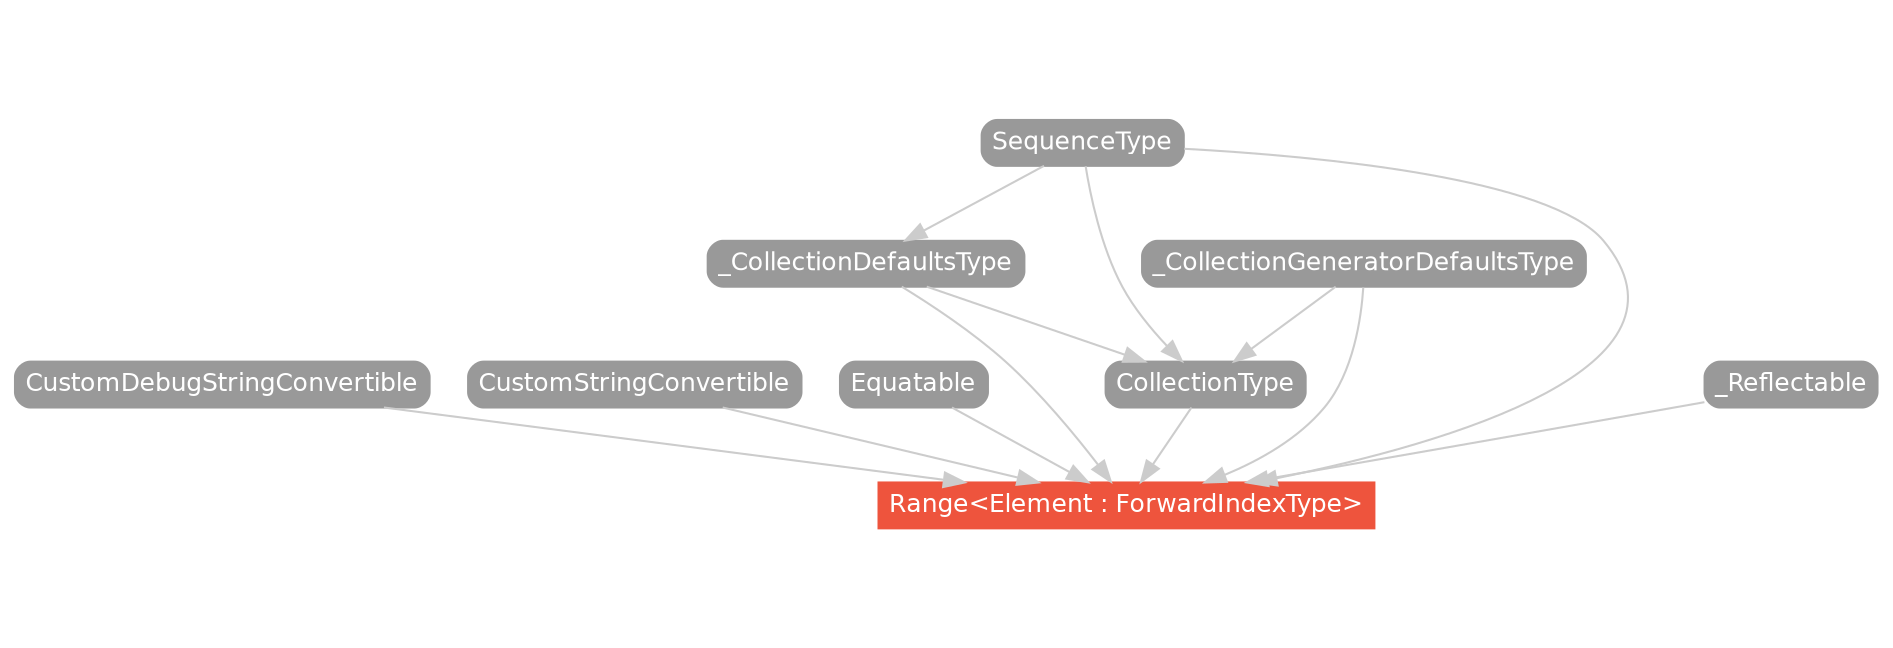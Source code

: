 strict digraph "Range<Element : ForwardIndexType> - Type Hierarchy - SwiftDoc.org" {
    pad="0.1,0.8"
    node [shape=box, style="filled,rounded", color="#999999", fillcolor="#999999", fontcolor=white, fontname=Helvetica, fontnames="Helvetica,sansserif", fontsize=12, margin="0.07,0.05", height="0.3"]
    edge [color="#cccccc"]
    "CollectionType" [URL="/protocol/CollectionType/"]
    "CustomDebugStringConvertible" [URL="/protocol/CustomDebugStringConvertible/"]
    "CustomStringConvertible" [URL="/protocol/CustomStringConvertible/"]
    "Equatable" [URL="/protocol/Equatable/"]
    "Range<Element : ForwardIndexType>" [URL="/type/Range/", style="filled", fillcolor="#ee543d", color="#ee543d"]
    "SequenceType" [URL="/protocol/SequenceType/"]
    "_CollectionDefaultsType" [URL="/protocol/_CollectionDefaultsType/"]
    "_CollectionGeneratorDefaultsType" [URL="/protocol/_CollectionGeneratorDefaultsType/"]
    "_Reflectable" [URL="/protocol/_Reflectable/"]    "Equatable" -> "Range<Element : ForwardIndexType>"
    "CollectionType" -> "Range<Element : ForwardIndexType>"
    "SequenceType" -> "Range<Element : ForwardIndexType>"
    "_CollectionDefaultsType" -> "Range<Element : ForwardIndexType>"
    "_CollectionGeneratorDefaultsType" -> "Range<Element : ForwardIndexType>"
    "CustomStringConvertible" -> "Range<Element : ForwardIndexType>"
    "CustomDebugStringConvertible" -> "Range<Element : ForwardIndexType>"
    "_Reflectable" -> "Range<Element : ForwardIndexType>"
    "SequenceType" -> "CollectionType"
    "_CollectionDefaultsType" -> "CollectionType"
    "_CollectionGeneratorDefaultsType" -> "CollectionType"
    "SequenceType" -> "_CollectionDefaultsType"
    "SequenceType" -> "_CollectionDefaultsType"
    subgraph Types {
        rank = max; "Range<Element : ForwardIndexType>";
    }
}